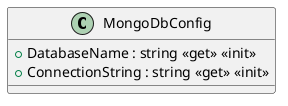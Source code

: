 @startuml
class MongoDbConfig {
    + DatabaseName : string <<get>> <<init>>
    + ConnectionString : string <<get>> <<init>>
}
@enduml
